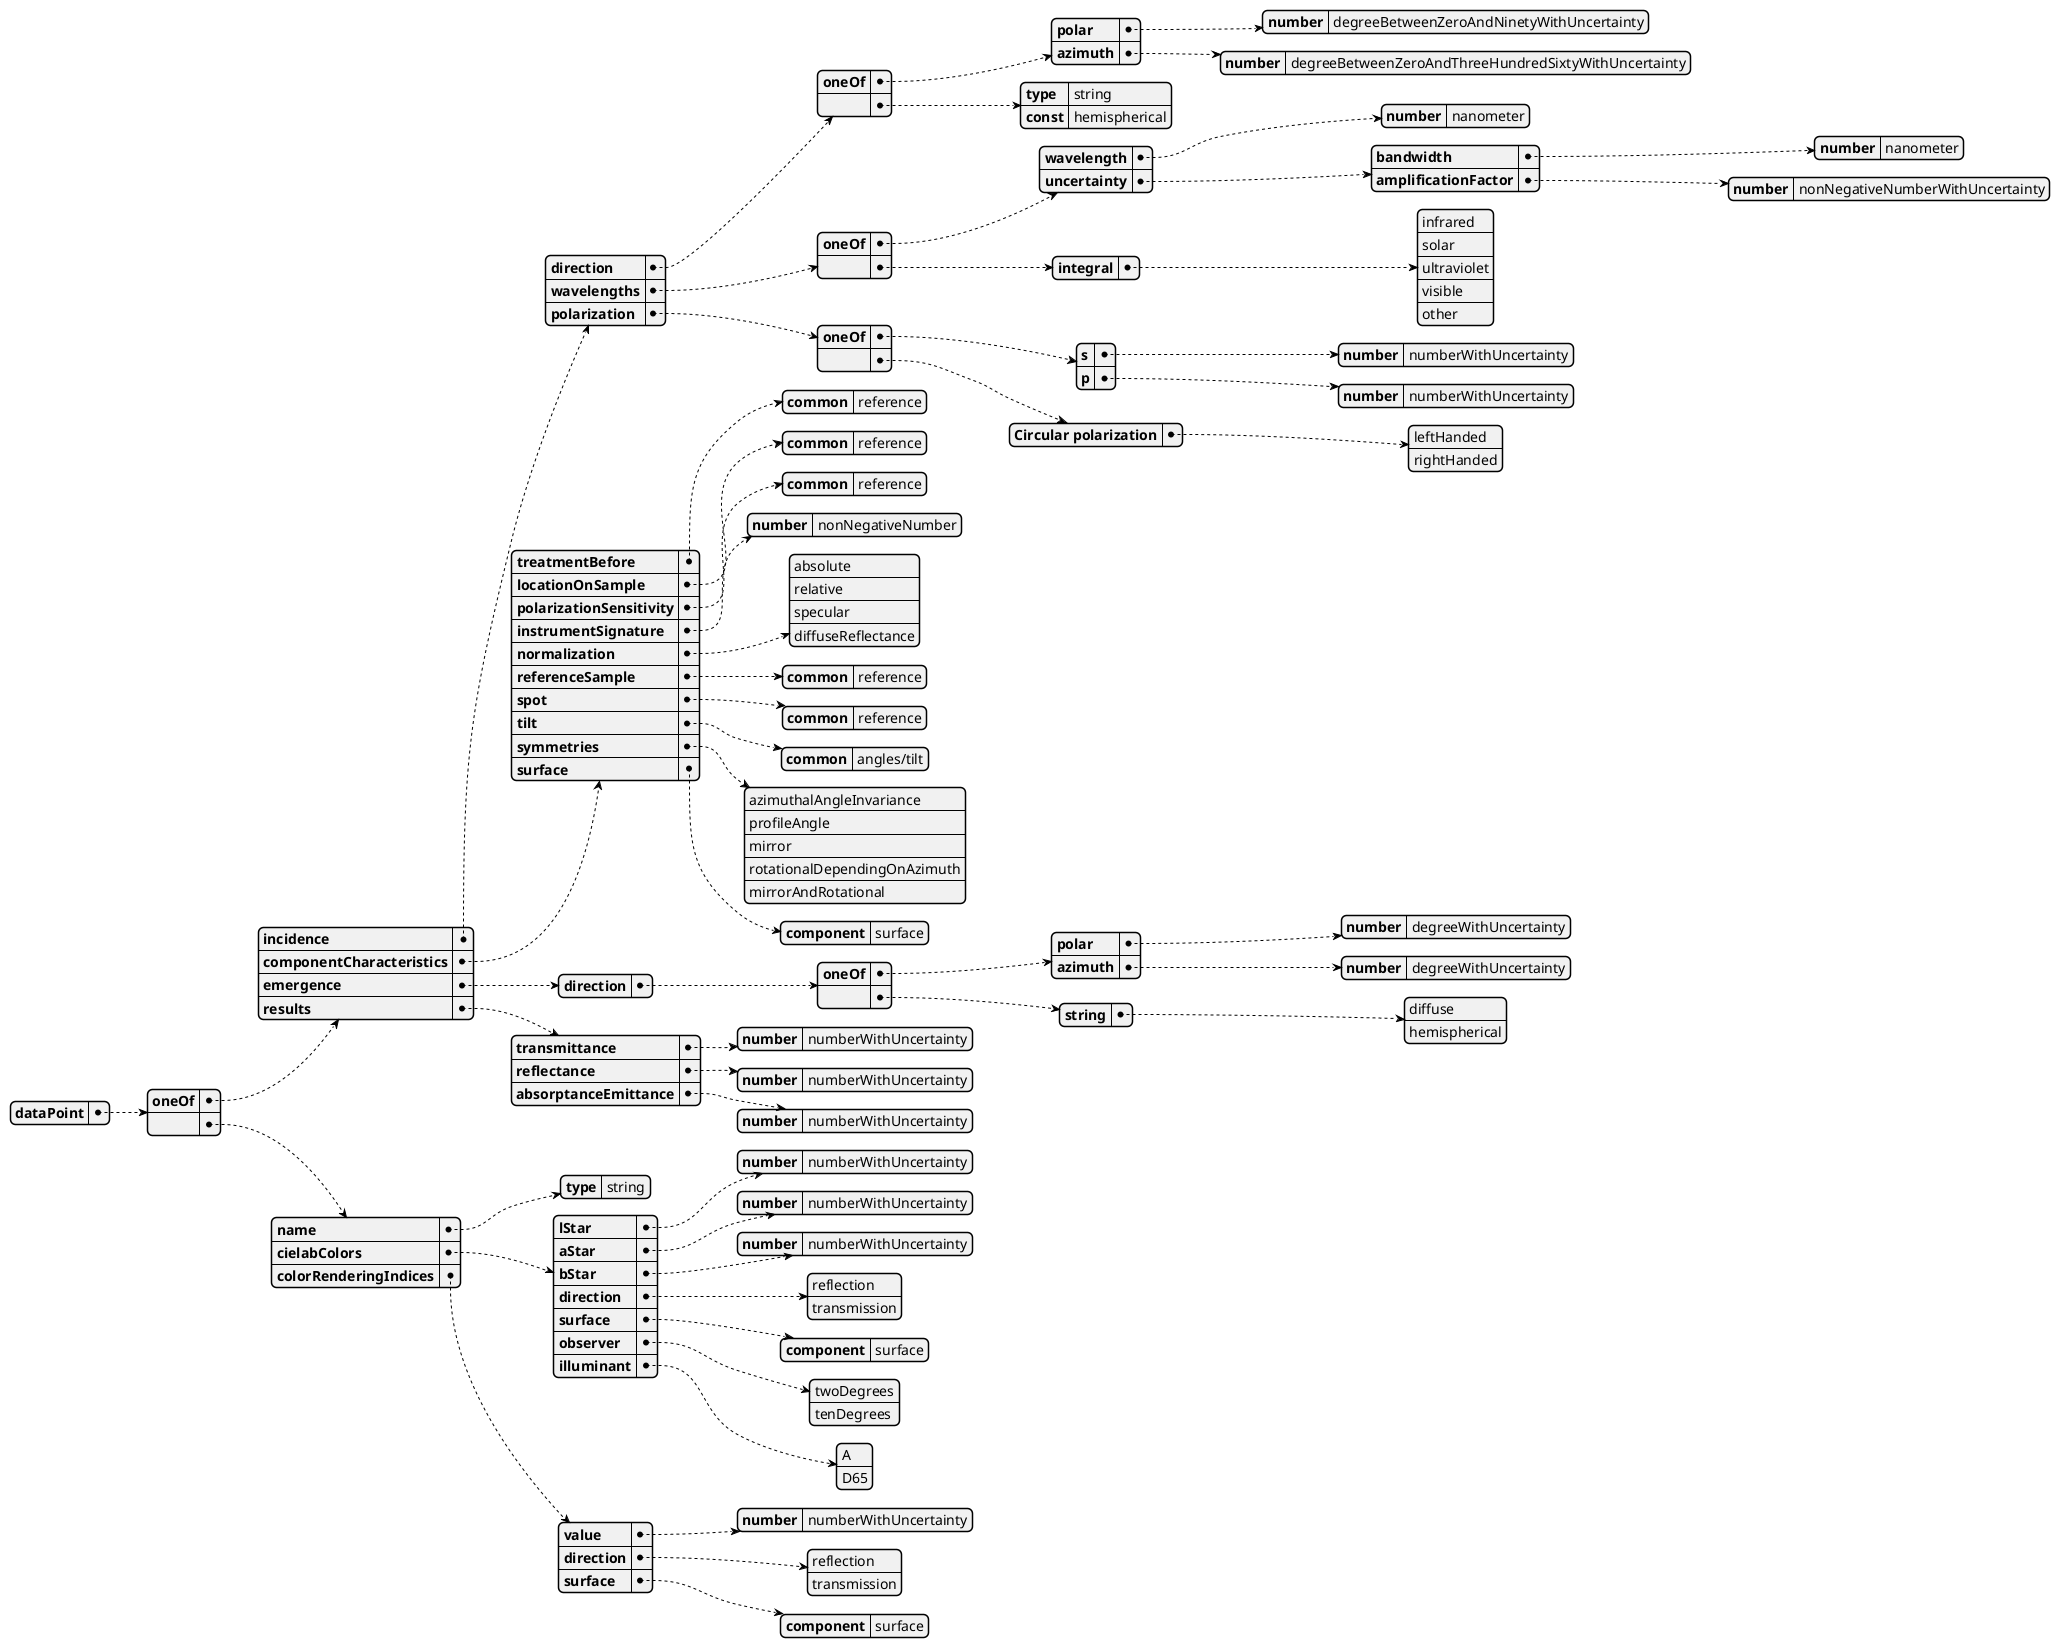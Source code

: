 @startjson opticalDataPointSchema
{
  "dataPoint": {
    "oneOf": 
    {
      "incidence": {
        "direction": {
          "oneOf": 
          {
            "polar": {
              "number": "degreeBetweenZeroAndNinetyWithUncertainty"
            }
            ,
            "azimuth": {
              "number": "degreeBetweenZeroAndThreeHundredSixtyWithUncertainty"

            }
          }
          ,
          "":
          {
            "type": "string",
            "const": "hemispherical"
          }
          
        }
        ,
        "wavelengths": {
          "oneOf": 
          {
            "wavelength": {
              "number": "nanometer"
            }
            ,
            "uncertainty": {
              "bandwidth": {
                "number": "nanometer"
              }
              ,
              "amplificationFactor": {
                "number": "nonNegativeNumberWithUncertainty"
              }
            }
          }
          ,
          "":
          {
            "integral": ["infrared", "solar", "ultraviolet", "visible", "other"]
          }
          
        }
        ,
        "polarization": {
          "oneOf": 
          {
            "s": {
              "number": "numberWithUncertainty"
            }
            ,
            "p": {
              "number": "numberWithUncertainty"
            }
          }
          ,
          "":
          {
            "Circular polarization": ["leftHanded", "rightHanded"]
          }
          
        }
      }
      ,
      "componentCharacteristics": {
        "treatmentBefore": {
          "common": "reference"
        }
        ,
        "locationOnSample": {
          "common": "reference"
        }
        ,
        "polarizationSensitivity": {
          "common": "reference"
        }
        ,
        "instrumentSignature": {
          "number": "nonNegativeNumber"
        }
        ,
        "normalization":  ["absolute", "relative", "specular", "diffuseReflectance"]
        ,
        "referenceSample": {
          "common": "reference"
        }
        ,
        "spot": {
          "common": "reference"
        }
        ,
        "tilt": {
          "common": "angles/tilt"
        }
        ,
        "symmetries": [
        "azimuthalAngleInvariance",
        "profileAngle",
        "mirror",
        "rotationalDependingOnAzimuth",
        "mirrorAndRotational"
        ]
        ,
        "surface": {
          "component": "surface"
        }
      }
      ,
      "emergence": {
        "direction": {
          "oneOf": 
          {
            "polar": {
              "number": "degreeWithUncertainty"
            }
            ,
            "azimuth": {
              "number": "degreeWithUncertainty"
            }
          }
          ,
          "":
          {
            "string": ["diffuse", "hemispherical"]
          }
          
        }
      }
      ,
      "results": {
        "transmittance": {
          "number": "numberWithUncertainty"
        }
        ,
        "reflectance": {
          "number": "numberWithUncertainty"
        }
        ,
        "absorptanceEmittance": {
          "number": "numberWithUncertainty"
        }
      }
    }
    ,
    "":
    {
      "name": {
        "type": "string"
      }
      ,
      "cielabColors":
      {
        "lStar": {
          "number": "numberWithUncertainty"
        }
        ,
        "aStar": {
          "number": "numberWithUncertainty"
        }
        ,
        "bStar": {
          "number": "numberWithUncertainty"
        }
        ,
        "direction":  ["reflection", "transmission"]
        ,
        "surface": {
          "component": "surface"
        }
        ,
        "observer":  ["twoDegrees", "tenDegrees"]
        ,
        "illuminant":  ["A", "D65"]
      }
      ,
      "colorRenderingIndices": {
        "value": {
          "number": "numberWithUncertainty"
        }
        ,
        "direction":  ["reflection", "transmission"]
        ,
        "surface": {
          "component": "surface"
        }
      }
    }
    
  }
}
@endjson